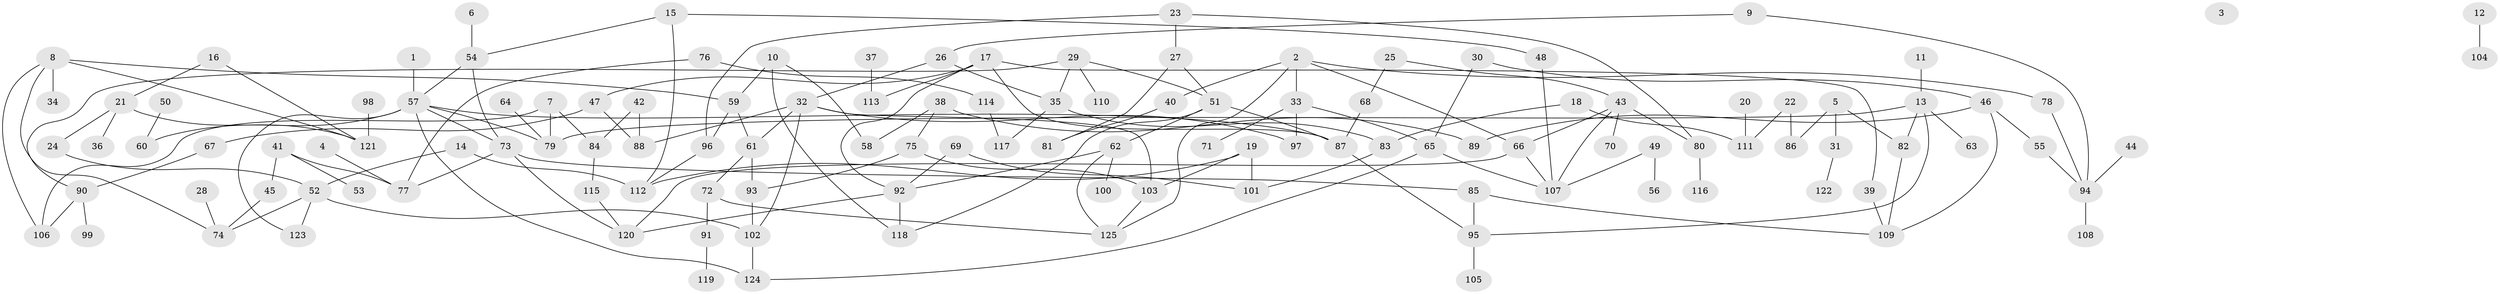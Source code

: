// Generated by graph-tools (version 1.1) at 2025/25/03/09/25 03:25:20]
// undirected, 125 vertices, 169 edges
graph export_dot {
graph [start="1"]
  node [color=gray90,style=filled];
  1;
  2;
  3;
  4;
  5;
  6;
  7;
  8;
  9;
  10;
  11;
  12;
  13;
  14;
  15;
  16;
  17;
  18;
  19;
  20;
  21;
  22;
  23;
  24;
  25;
  26;
  27;
  28;
  29;
  30;
  31;
  32;
  33;
  34;
  35;
  36;
  37;
  38;
  39;
  40;
  41;
  42;
  43;
  44;
  45;
  46;
  47;
  48;
  49;
  50;
  51;
  52;
  53;
  54;
  55;
  56;
  57;
  58;
  59;
  60;
  61;
  62;
  63;
  64;
  65;
  66;
  67;
  68;
  69;
  70;
  71;
  72;
  73;
  74;
  75;
  76;
  77;
  78;
  79;
  80;
  81;
  82;
  83;
  84;
  85;
  86;
  87;
  88;
  89;
  90;
  91;
  92;
  93;
  94;
  95;
  96;
  97;
  98;
  99;
  100;
  101;
  102;
  103;
  104;
  105;
  106;
  107;
  108;
  109;
  110;
  111;
  112;
  113;
  114;
  115;
  116;
  117;
  118;
  119;
  120;
  121;
  122;
  123;
  124;
  125;
  1 -- 57;
  2 -- 33;
  2 -- 40;
  2 -- 66;
  2 -- 78;
  2 -- 125;
  4 -- 77;
  5 -- 31;
  5 -- 82;
  5 -- 86;
  6 -- 54;
  7 -- 79;
  7 -- 84;
  7 -- 106;
  8 -- 34;
  8 -- 59;
  8 -- 74;
  8 -- 106;
  8 -- 121;
  9 -- 26;
  9 -- 94;
  10 -- 58;
  10 -- 59;
  10 -- 118;
  11 -- 13;
  12 -- 104;
  13 -- 63;
  13 -- 79;
  13 -- 82;
  13 -- 95;
  14 -- 52;
  14 -- 112;
  15 -- 48;
  15 -- 54;
  15 -- 112;
  16 -- 21;
  16 -- 121;
  17 -- 39;
  17 -- 47;
  17 -- 87;
  17 -- 92;
  17 -- 113;
  18 -- 83;
  18 -- 111;
  19 -- 101;
  19 -- 103;
  19 -- 112;
  20 -- 111;
  21 -- 24;
  21 -- 36;
  21 -- 121;
  22 -- 86;
  22 -- 111;
  23 -- 27;
  23 -- 80;
  23 -- 96;
  24 -- 52;
  25 -- 43;
  25 -- 68;
  26 -- 32;
  26 -- 35;
  27 -- 51;
  27 -- 81;
  28 -- 74;
  29 -- 35;
  29 -- 51;
  29 -- 90;
  29 -- 110;
  30 -- 46;
  30 -- 65;
  31 -- 122;
  32 -- 61;
  32 -- 88;
  32 -- 97;
  32 -- 102;
  32 -- 103;
  33 -- 65;
  33 -- 71;
  33 -- 97;
  35 -- 83;
  35 -- 117;
  37 -- 113;
  38 -- 58;
  38 -- 75;
  38 -- 89;
  39 -- 109;
  40 -- 81;
  41 -- 45;
  41 -- 53;
  41 -- 77;
  42 -- 84;
  42 -- 88;
  43 -- 66;
  43 -- 70;
  43 -- 80;
  43 -- 107;
  44 -- 94;
  45 -- 74;
  46 -- 55;
  46 -- 89;
  46 -- 109;
  47 -- 67;
  47 -- 88;
  48 -- 107;
  49 -- 56;
  49 -- 107;
  50 -- 60;
  51 -- 62;
  51 -- 87;
  51 -- 118;
  52 -- 74;
  52 -- 102;
  52 -- 123;
  54 -- 57;
  54 -- 73;
  55 -- 94;
  57 -- 60;
  57 -- 73;
  57 -- 79;
  57 -- 87;
  57 -- 123;
  57 -- 124;
  59 -- 61;
  59 -- 96;
  61 -- 72;
  61 -- 93;
  62 -- 92;
  62 -- 100;
  62 -- 125;
  64 -- 79;
  65 -- 107;
  65 -- 124;
  66 -- 107;
  66 -- 120;
  67 -- 90;
  68 -- 87;
  69 -- 92;
  69 -- 101;
  72 -- 91;
  72 -- 125;
  73 -- 77;
  73 -- 85;
  73 -- 120;
  75 -- 93;
  75 -- 103;
  76 -- 77;
  76 -- 114;
  78 -- 94;
  80 -- 116;
  82 -- 109;
  83 -- 101;
  84 -- 115;
  85 -- 95;
  85 -- 109;
  87 -- 95;
  90 -- 99;
  90 -- 106;
  91 -- 119;
  92 -- 118;
  92 -- 120;
  93 -- 102;
  94 -- 108;
  95 -- 105;
  96 -- 112;
  98 -- 121;
  102 -- 124;
  103 -- 125;
  114 -- 117;
  115 -- 120;
}
